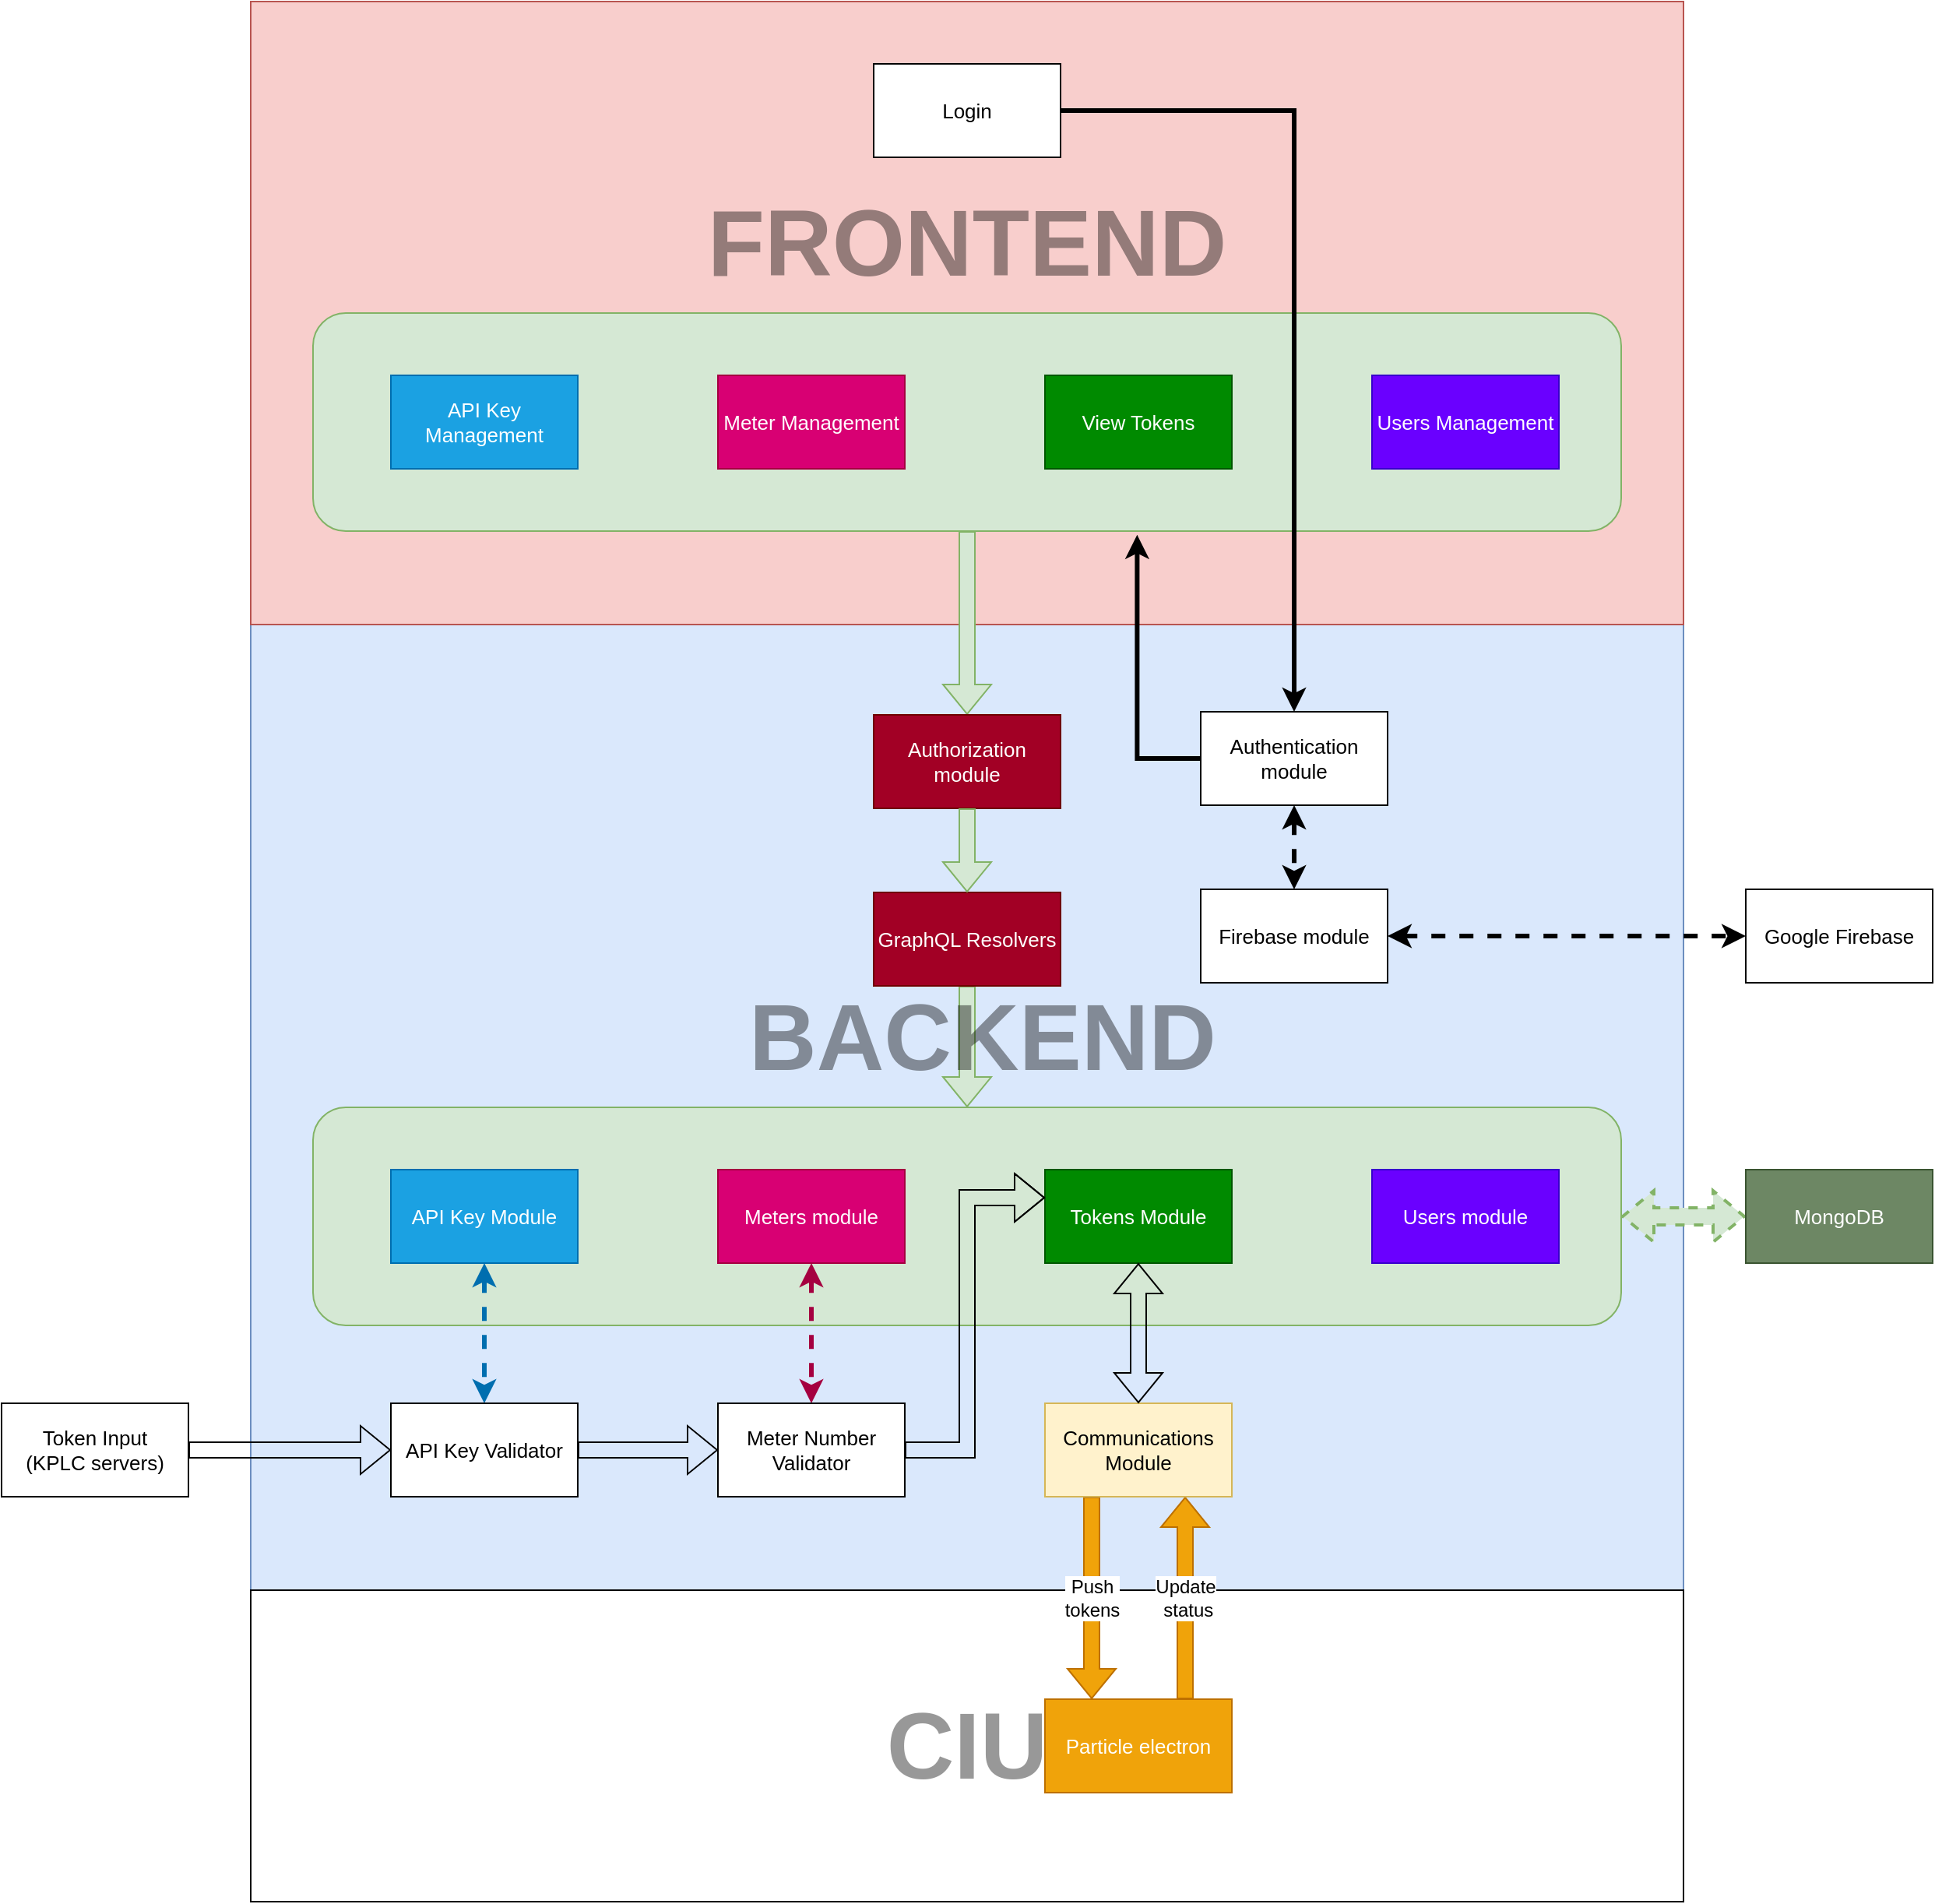 <mxfile version="14.1.8" type="device"><diagram id="C5RBs43oDa-KdzZeNtuy" name="Page-1"><mxGraphModel dx="1810" dy="1343" grid="1" gridSize="10" guides="1" tooltips="1" connect="1" arrows="1" fold="1" page="1" pageScale="1" pageWidth="827" pageHeight="1169" math="0" shadow="0"><root><mxCell id="WIyWlLk6GJQsqaUBKTNV-0"/><mxCell id="WIyWlLk6GJQsqaUBKTNV-1" parent="WIyWlLk6GJQsqaUBKTNV-0"/><mxCell id="aEoYYCFHLiUPDO5pjgAt-21" value="" style="rounded=0;whiteSpace=wrap;html=1;fillColor=#dae8fc;strokeColor=#6c8ebf;textOpacity=40;fontSize=60;fontStyle=1" parent="WIyWlLk6GJQsqaUBKTNV-1" vertex="1"><mxGeometry x="240" y="440" width="920" height="620" as="geometry"/></mxCell><mxCell id="oRIOEUzOFnnMJnE4la83-4" style="edgeStyle=orthogonalEdgeStyle;orthogonalLoop=1;jettySize=auto;html=1;startArrow=classic;dashed=1;strokeWidth=2;rounded=0;startFill=1;fillColor=#d5e8d4;strokeColor=#82b366;shape=flexArrow;" edge="1" parent="WIyWlLk6GJQsqaUBKTNV-1" source="oRIOEUzOFnnMJnE4la83-2" target="oRIOEUzOFnnMJnE4la83-3"><mxGeometry relative="1" as="geometry"/></mxCell><mxCell id="aEoYYCFHLiUPDO5pjgAt-15" value="" style="rounded=0;whiteSpace=wrap;html=1;fillColor=#f8cecc;strokeColor=#b85450;fontSize=60;textOpacity=40;" parent="WIyWlLk6GJQsqaUBKTNV-1" vertex="1"><mxGeometry x="240" y="40" width="920" height="400" as="geometry"/></mxCell><mxCell id="aEoYYCFHLiUPDO5pjgAt-24" style="edgeStyle=orthogonalEdgeStyle;rounded=0;orthogonalLoop=1;jettySize=auto;html=1;shape=flexArrow;fillColor=#d5e8d4;strokeColor=#82b366;exitX=0.5;exitY=1;exitDx=0;exitDy=0;" parent="WIyWlLk6GJQsqaUBKTNV-1" source="oRIOEUzOFnnMJnE4la83-22" target="aEoYYCFHLiUPDO5pjgAt-6" edge="1"><mxGeometry relative="1" as="geometry"><mxPoint x="700" y="364.0" as="sourcePoint"/></mxGeometry></mxCell><mxCell id="aEoYYCFHLiUPDO5pjgAt-7" value="Login" style="rounded=0;whiteSpace=wrap;html=1;fontSize=13;" parent="WIyWlLk6GJQsqaUBKTNV-1" vertex="1"><mxGeometry x="640" y="80" width="120" height="60" as="geometry"/></mxCell><mxCell id="aEoYYCFHLiUPDO5pjgAt-16" style="edgeStyle=orthogonalEdgeStyle;rounded=0;orthogonalLoop=1;jettySize=auto;html=1;strokeWidth=3;fillColor=#d5e8d4;exitX=0;exitY=0.5;exitDx=0;exitDy=0;entryX=0.63;entryY=1.017;entryDx=0;entryDy=0;entryPerimeter=0;" parent="WIyWlLk6GJQsqaUBKTNV-1" source="aEoYYCFHLiUPDO5pjgAt-0" edge="1" target="oRIOEUzOFnnMJnE4la83-22"><mxGeometry relative="1" as="geometry"><mxPoint x="970" y="364.0" as="targetPoint"/><Array as="points"><mxPoint x="809" y="526"/></Array></mxGeometry></mxCell><mxCell id="aEoYYCFHLiUPDO5pjgAt-28" value="" style="rounded=0;whiteSpace=wrap;html=1;fontSize=60;fontStyle=1;textOpacity=40;" parent="WIyWlLk6GJQsqaUBKTNV-1" vertex="1"><mxGeometry x="240" y="1060" width="920" height="200" as="geometry"/></mxCell><mxCell id="aEoYYCFHLiUPDO5pjgAt-43" value="&lt;font style=&quot;font-size: 12px&quot;&gt;Update&lt;br&gt;&amp;nbsp;status&lt;/font&gt;" style="edgeStyle=orthogonalEdgeStyle;shape=flexArrow;rounded=0;orthogonalLoop=1;jettySize=auto;html=1;startArrow=none;startFill=0;strokeWidth=1;fontSize=12;entryX=0.75;entryY=1;entryDx=0;entryDy=0;exitX=0.75;exitY=0;exitDx=0;exitDy=0;fillColor=#f0a30a;strokeColor=#BD7000;" parent="WIyWlLk6GJQsqaUBKTNV-1" source="aEoYYCFHLiUPDO5pjgAt-29" target="aEoYYCFHLiUPDO5pjgAt-31" edge="1"><mxGeometry relative="1" as="geometry"/></mxCell><mxCell id="aEoYYCFHLiUPDO5pjgAt-29" value="Particle electron" style="rounded=0;whiteSpace=wrap;html=1;fontSize=13;fillColor=#f0a30a;strokeColor=#BD7000;fontColor=#ffffff;" parent="WIyWlLk6GJQsqaUBKTNV-1" vertex="1"><mxGeometry x="750" y="1130" width="120" height="60" as="geometry"/></mxCell><mxCell id="aEoYYCFHLiUPDO5pjgAt-30" value="FRONTEND" style="rounded=0;whiteSpace=wrap;html=1;fontSize=60;strokeColor=none;fillColor=none;textOpacity=40;fontStyle=1" parent="WIyWlLk6GJQsqaUBKTNV-1" vertex="1"><mxGeometry x="520" y="140" width="360" height="110" as="geometry"/></mxCell><mxCell id="aEoYYCFHLiUPDO5pjgAt-42" value="Push&lt;br&gt;tokens" style="edgeStyle=orthogonalEdgeStyle;shape=flexArrow;rounded=0;orthogonalLoop=1;jettySize=auto;html=1;startArrow=none;startFill=0;strokeWidth=1;fontSize=12;exitX=0.25;exitY=1;exitDx=0;exitDy=0;entryX=0.25;entryY=0;entryDx=0;entryDy=0;fillColor=#f0a30a;strokeColor=#BD7000;" parent="WIyWlLk6GJQsqaUBKTNV-1" source="aEoYYCFHLiUPDO5pjgAt-31" target="aEoYYCFHLiUPDO5pjgAt-29" edge="1"><mxGeometry relative="1" as="geometry"/></mxCell><mxCell id="aEoYYCFHLiUPDO5pjgAt-31" value="Communications Module" style="rounded=0;whiteSpace=wrap;html=1;fontSize=13;fillColor=#fff2cc;strokeColor=#d6b656;" parent="WIyWlLk6GJQsqaUBKTNV-1" vertex="1"><mxGeometry x="750" y="940" width="120" height="60" as="geometry"/></mxCell><mxCell id="aEoYYCFHLiUPDO5pjgAt-53" value="Google Firebase" style="rounded=0;whiteSpace=wrap;html=1;fontSize=13;" parent="WIyWlLk6GJQsqaUBKTNV-1" vertex="1"><mxGeometry x="1200" y="610" width="120" height="60" as="geometry"/></mxCell><mxCell id="aEoYYCFHLiUPDO5pjgAt-54" style="edgeStyle=orthogonalEdgeStyle;rounded=0;orthogonalLoop=1;jettySize=auto;html=1;strokeWidth=3;fontSize=60;startArrow=classic;startFill=1;entryX=0;entryY=0.5;entryDx=0;entryDy=0;dashed=1;" parent="WIyWlLk6GJQsqaUBKTNV-1" source="aEoYYCFHLiUPDO5pjgAt-34" target="aEoYYCFHLiUPDO5pjgAt-53" edge="1"><mxGeometry relative="1" as="geometry"><mxPoint x="280" y="506.66" as="sourcePoint"/><mxPoint x="250" y="507" as="targetPoint"/><Array as="points"/></mxGeometry></mxCell><mxCell id="aEoYYCFHLiUPDO5pjgAt-57" value="CIU" style="rounded=0;whiteSpace=wrap;html=1;fontSize=60;strokeColor=none;fillColor=none;textOpacity=40;fontStyle=1" parent="WIyWlLk6GJQsqaUBKTNV-1" vertex="1"><mxGeometry x="645" y="1105" width="110" height="110" as="geometry"/></mxCell><mxCell id="aEoYYCFHLiUPDO5pjgAt-25" style="edgeStyle=orthogonalEdgeStyle;shape=flexArrow;rounded=0;orthogonalLoop=1;jettySize=auto;html=1;fillColor=#d5e8d4;strokeColor=#82b366;exitX=0.5;exitY=1;exitDx=0;exitDy=0;entryX=0.5;entryY=0;entryDx=0;entryDy=0;" parent="WIyWlLk6GJQsqaUBKTNV-1" target="oRIOEUzOFnnMJnE4la83-2" edge="1" source="aEoYYCFHLiUPDO5pjgAt-47"><mxGeometry relative="1" as="geometry"><mxPoint x="804.0" y="637" as="sourcePoint"/><Array as="points"/><mxPoint x="598" y="697" as="targetPoint"/></mxGeometry></mxCell><mxCell id="oRIOEUzOFnnMJnE4la83-3" value="MongoDB" style="rounded=0;whiteSpace=wrap;html=1;fontSize=13;fillColor=#6d8764;strokeColor=#3A5431;fontColor=#ffffff;" vertex="1" parent="WIyWlLk6GJQsqaUBKTNV-1"><mxGeometry x="1200" y="790" width="120" height="60" as="geometry"/></mxCell><mxCell id="aEoYYCFHLiUPDO5pjgAt-51" value="BACKEND" style="rounded=0;whiteSpace=wrap;html=1;fontSize=60;strokeColor=none;fillColor=none;textOpacity=40;fontStyle=1" parent="WIyWlLk6GJQsqaUBKTNV-1" vertex="1"><mxGeometry x="530" y="680" width="360" height="50" as="geometry"/></mxCell><mxCell id="oRIOEUzOFnnMJnE4la83-13" value="" style="group" vertex="1" connectable="0" parent="WIyWlLk6GJQsqaUBKTNV-1"><mxGeometry x="850" y="496" width="120" height="174" as="geometry"/></mxCell><mxCell id="aEoYYCFHLiUPDO5pjgAt-0" value="Authentication module" style="rounded=0;whiteSpace=wrap;html=1;fontSize=13;" parent="oRIOEUzOFnnMJnE4la83-13" vertex="1"><mxGeometry width="120" height="60" as="geometry"/></mxCell><mxCell id="aEoYYCFHLiUPDO5pjgAt-34" value="Firebase module" style="rounded=0;whiteSpace=wrap;html=1;fontSize=13;" parent="oRIOEUzOFnnMJnE4la83-13" vertex="1"><mxGeometry y="114" width="120" height="60" as="geometry"/></mxCell><mxCell id="aEoYYCFHLiUPDO5pjgAt-35" style="edgeStyle=orthogonalEdgeStyle;rounded=0;orthogonalLoop=1;jettySize=auto;html=1;strokeWidth=3;fontSize=60;startArrow=classic;startFill=1;dashed=1;" parent="oRIOEUzOFnnMJnE4la83-13" source="aEoYYCFHLiUPDO5pjgAt-0" target="aEoYYCFHLiUPDO5pjgAt-34" edge="1"><mxGeometry relative="1" as="geometry"/></mxCell><mxCell id="oRIOEUzOFnnMJnE4la83-16" value="" style="group" vertex="1" connectable="0" parent="WIyWlLk6GJQsqaUBKTNV-1"><mxGeometry x="640" y="498" width="120" height="174" as="geometry"/></mxCell><mxCell id="aEoYYCFHLiUPDO5pjgAt-6" value="Authorization module" style="rounded=0;whiteSpace=wrap;html=1;fillColor=#a20025;strokeColor=#6F0000;fontSize=13;fontColor=#ffffff;" parent="oRIOEUzOFnnMJnE4la83-16" vertex="1"><mxGeometry width="120" height="60" as="geometry"/></mxCell><mxCell id="aEoYYCFHLiUPDO5pjgAt-47" value="GraphQL Resolvers" style="rounded=0;whiteSpace=wrap;html=1;fillColor=#a20025;fontSize=13;strokeColor=#6F0000;fontColor=#ffffff;" parent="oRIOEUzOFnnMJnE4la83-16" vertex="1"><mxGeometry y="114" width="120" height="60" as="geometry"/></mxCell><mxCell id="aEoYYCFHLiUPDO5pjgAt-49" style="edgeStyle=orthogonalEdgeStyle;rounded=0;jumpSize=6;orthogonalLoop=1;jettySize=auto;html=1;startArrow=none;startFill=0;strokeWidth=1;fontSize=12;shape=flexArrow;fillColor=#d5e8d4;strokeColor=#82b366;" parent="oRIOEUzOFnnMJnE4la83-16" source="aEoYYCFHLiUPDO5pjgAt-6" target="aEoYYCFHLiUPDO5pjgAt-47" edge="1"><mxGeometry relative="1" as="geometry"/></mxCell><mxCell id="oRIOEUzOFnnMJnE4la83-20" value="" style="group" vertex="1" connectable="0" parent="WIyWlLk6GJQsqaUBKTNV-1"><mxGeometry x="280" y="750" width="840" height="140" as="geometry"/></mxCell><mxCell id="oRIOEUzOFnnMJnE4la83-2" value="" style="rounded=1;whiteSpace=wrap;html=1;fillColor=#d5e8d4;strokeColor=#82b366;" vertex="1" parent="oRIOEUzOFnnMJnE4la83-20"><mxGeometry width="840" height="140" as="geometry"/></mxCell><mxCell id="oRIOEUzOFnnMJnE4la83-17" value="" style="group" vertex="1" connectable="0" parent="oRIOEUzOFnnMJnE4la83-20"><mxGeometry x="50" y="40" width="750" height="60" as="geometry"/></mxCell><mxCell id="aEoYYCFHLiUPDO5pjgAt-9" value="Users module" style="rounded=0;whiteSpace=wrap;html=1;fontSize=13;fillColor=#6a00ff;strokeColor=#3700CC;fontColor=#ffffff;" parent="oRIOEUzOFnnMJnE4la83-17" vertex="1"><mxGeometry x="630" width="120" height="60" as="geometry"/></mxCell><mxCell id="aEoYYCFHLiUPDO5pjgAt-11" value="API Key Module" style="rounded=0;whiteSpace=wrap;html=1;fontSize=13;fillColor=#1ba1e2;strokeColor=#006EAF;fontColor=#ffffff;" parent="oRIOEUzOFnnMJnE4la83-17" vertex="1"><mxGeometry width="120" height="60" as="geometry"/></mxCell><mxCell id="aEoYYCFHLiUPDO5pjgAt-10" value="Meters module" style="rounded=0;whiteSpace=wrap;html=1;fontSize=13;fillColor=#d80073;strokeColor=#A50040;fontColor=#ffffff;" parent="oRIOEUzOFnnMJnE4la83-17" vertex="1"><mxGeometry x="210" width="120" height="60" as="geometry"/></mxCell><mxCell id="aEoYYCFHLiUPDO5pjgAt-12" value="Tokens Module" style="rounded=0;whiteSpace=wrap;html=1;fontSize=13;fillColor=#008a00;strokeColor=#005700;fontColor=#ffffff;" parent="oRIOEUzOFnnMJnE4la83-17" vertex="1"><mxGeometry x="420" width="120" height="60" as="geometry"/></mxCell><mxCell id="oRIOEUzOFnnMJnE4la83-21" value="" style="group" vertex="1" connectable="0" parent="WIyWlLk6GJQsqaUBKTNV-1"><mxGeometry x="280" y="240" width="840" height="140" as="geometry"/></mxCell><mxCell id="oRIOEUzOFnnMJnE4la83-22" value="" style="rounded=1;whiteSpace=wrap;html=1;fillColor=#d5e8d4;strokeColor=#82b366;" vertex="1" parent="oRIOEUzOFnnMJnE4la83-21"><mxGeometry width="840" height="140" as="geometry"/></mxCell><mxCell id="oRIOEUzOFnnMJnE4la83-23" value="" style="group" vertex="1" connectable="0" parent="oRIOEUzOFnnMJnE4la83-21"><mxGeometry x="50" y="40" width="750" height="60" as="geometry"/></mxCell><mxCell id="oRIOEUzOFnnMJnE4la83-24" value="Users Management" style="rounded=0;whiteSpace=wrap;html=1;fontSize=13;fillColor=#6a00ff;strokeColor=#3700CC;fontColor=#ffffff;" vertex="1" parent="oRIOEUzOFnnMJnE4la83-23"><mxGeometry x="630" width="120" height="60" as="geometry"/></mxCell><mxCell id="oRIOEUzOFnnMJnE4la83-25" value="API Key Management" style="rounded=0;whiteSpace=wrap;html=1;fontSize=13;fillColor=#1ba1e2;strokeColor=#006EAF;fontColor=#ffffff;" vertex="1" parent="oRIOEUzOFnnMJnE4la83-23"><mxGeometry width="120" height="60" as="geometry"/></mxCell><mxCell id="oRIOEUzOFnnMJnE4la83-26" value="Meter Management" style="rounded=0;whiteSpace=wrap;html=1;fontSize=13;fillColor=#d80073;strokeColor=#A50040;fontColor=#ffffff;" vertex="1" parent="oRIOEUzOFnnMJnE4la83-23"><mxGeometry x="210" width="120" height="60" as="geometry"/></mxCell><mxCell id="oRIOEUzOFnnMJnE4la83-27" value="View Tokens" style="rounded=0;whiteSpace=wrap;html=1;fontSize=13;fillColor=#008a00;strokeColor=#005700;fontColor=#ffffff;" vertex="1" parent="oRIOEUzOFnnMJnE4la83-23"><mxGeometry x="420" width="120" height="60" as="geometry"/></mxCell><mxCell id="aEoYYCFHLiUPDO5pjgAt-14" style="edgeStyle=orthogonalEdgeStyle;rounded=0;orthogonalLoop=1;jettySize=auto;html=1;strokeWidth=3;" parent="WIyWlLk6GJQsqaUBKTNV-1" source="aEoYYCFHLiUPDO5pjgAt-7" target="aEoYYCFHLiUPDO5pjgAt-0" edge="1"><mxGeometry relative="1" as="geometry"/></mxCell><mxCell id="aEoYYCFHLiUPDO5pjgAt-45" style="edgeStyle=orthogonalEdgeStyle;rounded=0;orthogonalLoop=1;jettySize=auto;html=1;entryX=0.5;entryY=0;entryDx=0;entryDy=0;dashed=1;startArrow=classic;startFill=1;strokeWidth=3;fontSize=60;jumpSize=6;fillColor=#d80073;strokeColor=#A50040;" parent="WIyWlLk6GJQsqaUBKTNV-1" source="aEoYYCFHLiUPDO5pjgAt-10" target="aEoYYCFHLiUPDO5pjgAt-18" edge="1"><mxGeometry relative="1" as="geometry"/></mxCell><mxCell id="aEoYYCFHLiUPDO5pjgAt-44" style="edgeStyle=orthogonalEdgeStyle;rounded=0;orthogonalLoop=1;jettySize=auto;html=1;startArrow=classic;startFill=1;strokeWidth=3;fontSize=60;dashed=1;fillColor=#1ba1e2;strokeColor=#006EAF;" parent="WIyWlLk6GJQsqaUBKTNV-1" source="aEoYYCFHLiUPDO5pjgAt-11" target="aEoYYCFHLiUPDO5pjgAt-19" edge="1"><mxGeometry relative="1" as="geometry"/></mxCell><mxCell id="oRIOEUzOFnnMJnE4la83-10" style="edgeStyle=orthogonalEdgeStyle;shape=flexArrow;rounded=0;orthogonalLoop=1;jettySize=auto;html=1;startArrow=none;startFill=0;strokeWidth=1;fontSize=60;exitX=1;exitY=0.5;exitDx=0;exitDy=0;" edge="1" parent="WIyWlLk6GJQsqaUBKTNV-1" source="aEoYYCFHLiUPDO5pjgAt-18" target="aEoYYCFHLiUPDO5pjgAt-12"><mxGeometry relative="1" as="geometry"><Array as="points"><mxPoint x="700" y="970"/><mxPoint x="700" y="808"/></Array><mxPoint x="670" y="970" as="sourcePoint"/><mxPoint x="660" y="808" as="targetPoint"/></mxGeometry></mxCell><mxCell id="aEoYYCFHLiUPDO5pjgAt-48" style="edgeStyle=orthogonalEdgeStyle;shape=flexArrow;rounded=0;orthogonalLoop=1;jettySize=auto;html=1;startArrow=block;startFill=0;strokeWidth=1;fontSize=60;" parent="WIyWlLk6GJQsqaUBKTNV-1" source="aEoYYCFHLiUPDO5pjgAt-12" target="aEoYYCFHLiUPDO5pjgAt-31" edge="1"><mxGeometry relative="1" as="geometry"><mxPoint x="378.56" y="841.84" as="sourcePoint"/><mxPoint x="430" y="968" as="targetPoint"/></mxGeometry></mxCell><mxCell id="oRIOEUzOFnnMJnE4la83-29" value="" style="group" vertex="1" connectable="0" parent="WIyWlLk6GJQsqaUBKTNV-1"><mxGeometry x="80" y="940" width="580" height="60" as="geometry"/></mxCell><mxCell id="aEoYYCFHLiUPDO5pjgAt-18" value="Meter Number Validator" style="rounded=0;whiteSpace=wrap;html=1;fontSize=13;" parent="oRIOEUzOFnnMJnE4la83-29" vertex="1"><mxGeometry x="460" width="120" height="60" as="geometry"/></mxCell><mxCell id="aEoYYCFHLiUPDO5pjgAt-39" style="edgeStyle=orthogonalEdgeStyle;shape=flexArrow;rounded=0;orthogonalLoop=1;jettySize=auto;html=1;startArrow=none;startFill=0;strokeWidth=1;fontSize=60;" parent="oRIOEUzOFnnMJnE4la83-29" source="aEoYYCFHLiUPDO5pjgAt-19" target="aEoYYCFHLiUPDO5pjgAt-18" edge="1"><mxGeometry relative="1" as="geometry"/></mxCell><mxCell id="aEoYYCFHLiUPDO5pjgAt-19" value="API Key Validator" style="rounded=0;whiteSpace=wrap;html=1;fontSize=13;" parent="oRIOEUzOFnnMJnE4la83-29" vertex="1"><mxGeometry x="250" width="120" height="60" as="geometry"/></mxCell><mxCell id="aEoYYCFHLiUPDO5pjgAt-38" style="edgeStyle=orthogonalEdgeStyle;shape=flexArrow;rounded=0;orthogonalLoop=1;jettySize=auto;html=1;startArrow=none;startFill=0;strokeWidth=1;fontSize=60;" parent="oRIOEUzOFnnMJnE4la83-29" source="aEoYYCFHLiUPDO5pjgAt-27" target="aEoYYCFHLiUPDO5pjgAt-19" edge="1"><mxGeometry relative="1" as="geometry"><mxPoint x="1120" y="30" as="sourcePoint"/></mxGeometry></mxCell><mxCell id="aEoYYCFHLiUPDO5pjgAt-27" value="Token Input&lt;br&gt;(KPLC servers)" style="rounded=0;whiteSpace=wrap;html=1;fontSize=13;" parent="oRIOEUzOFnnMJnE4la83-29" vertex="1"><mxGeometry width="120" height="60" as="geometry"/></mxCell></root></mxGraphModel></diagram></mxfile>